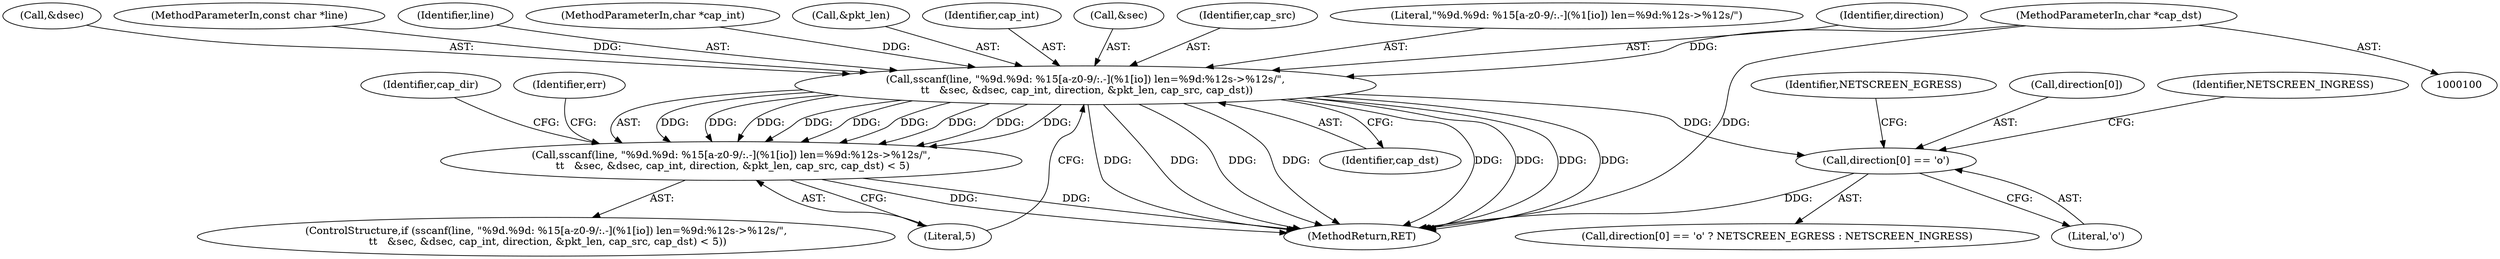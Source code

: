 digraph "0_wireshark_6a140eca7b78b230f1f90a739a32257476513c78_2@pointer" {
"1000105" [label="(MethodParameterIn,char *cap_dst)"];
"1000128" [label="(Call,sscanf(line, \"%9d.%9d: %15[a-z0-9/:.-](%1[io]) len=%9d:%12s->%12s/\",\n \t\t   &sec, &dsec, cap_int, direction, &pkt_len, cap_src, cap_dst))"];
"1000127" [label="(Call,sscanf(line, \"%9d.%9d: %15[a-z0-9/:.-](%1[io]) len=%9d:%12s->%12s/\",\n \t\t   &sec, &dsec, cap_int, direction, &pkt_len, cap_src, cap_dst) < 5)"];
"1000159" [label="(Call,direction[0] == 'o')"];
"1000126" [label="(ControlStructure,if (sscanf(line, \"%9d.%9d: %15[a-z0-9/:.-](%1[io]) len=%9d:%12s->%12s/\",\n \t\t   &sec, &dsec, cap_int, direction, &pkt_len, cap_src, cap_dst) < 5))"];
"1000128" [label="(Call,sscanf(line, \"%9d.%9d: %15[a-z0-9/:.-](%1[io]) len=%9d:%12s->%12s/\",\n \t\t   &sec, &dsec, cap_int, direction, &pkt_len, cap_src, cap_dst))"];
"1000163" [label="(Literal,'o')"];
"1000145" [label="(Identifier,err)"];
"1000127" [label="(Call,sscanf(line, \"%9d.%9d: %15[a-z0-9/:.-](%1[io]) len=%9d:%12s->%12s/\",\n \t\t   &sec, &dsec, cap_int, direction, &pkt_len, cap_src, cap_dst) < 5)"];
"1000189" [label="(MethodReturn,RET)"];
"1000137" [label="(Call,&pkt_len)"];
"1000159" [label="(Call,direction[0] == 'o')"];
"1000135" [label="(Identifier,cap_int)"];
"1000131" [label="(Call,&sec)"];
"1000139" [label="(Identifier,cap_src)"];
"1000130" [label="(Literal,\"%9d.%9d: %15[a-z0-9/:.-](%1[io]) len=%9d:%12s->%12s/\")"];
"1000136" [label="(Identifier,direction)"];
"1000164" [label="(Identifier,NETSCREEN_EGRESS)"];
"1000160" [label="(Call,direction[0])"];
"1000133" [label="(Call,&dsec)"];
"1000105" [label="(MethodParameterIn,char *cap_dst)"];
"1000165" [label="(Identifier,NETSCREEN_INGRESS)"];
"1000158" [label="(Call,direction[0] == 'o' ? NETSCREEN_EGRESS : NETSCREEN_INGRESS)"];
"1000102" [label="(MethodParameterIn,const char *line)"];
"1000129" [label="(Identifier,line)"];
"1000141" [label="(Literal,5)"];
"1000140" [label="(Identifier,cap_dst)"];
"1000157" [label="(Identifier,cap_dir)"];
"1000103" [label="(MethodParameterIn,char *cap_int)"];
"1000105" -> "1000100"  [label="AST: "];
"1000105" -> "1000189"  [label="DDG: "];
"1000105" -> "1000128"  [label="DDG: "];
"1000128" -> "1000127"  [label="AST: "];
"1000128" -> "1000140"  [label="CFG: "];
"1000129" -> "1000128"  [label="AST: "];
"1000130" -> "1000128"  [label="AST: "];
"1000131" -> "1000128"  [label="AST: "];
"1000133" -> "1000128"  [label="AST: "];
"1000135" -> "1000128"  [label="AST: "];
"1000136" -> "1000128"  [label="AST: "];
"1000137" -> "1000128"  [label="AST: "];
"1000139" -> "1000128"  [label="AST: "];
"1000140" -> "1000128"  [label="AST: "];
"1000141" -> "1000128"  [label="CFG: "];
"1000128" -> "1000189"  [label="DDG: "];
"1000128" -> "1000189"  [label="DDG: "];
"1000128" -> "1000189"  [label="DDG: "];
"1000128" -> "1000189"  [label="DDG: "];
"1000128" -> "1000189"  [label="DDG: "];
"1000128" -> "1000189"  [label="DDG: "];
"1000128" -> "1000189"  [label="DDG: "];
"1000128" -> "1000189"  [label="DDG: "];
"1000128" -> "1000127"  [label="DDG: "];
"1000128" -> "1000127"  [label="DDG: "];
"1000128" -> "1000127"  [label="DDG: "];
"1000128" -> "1000127"  [label="DDG: "];
"1000128" -> "1000127"  [label="DDG: "];
"1000128" -> "1000127"  [label="DDG: "];
"1000128" -> "1000127"  [label="DDG: "];
"1000128" -> "1000127"  [label="DDG: "];
"1000128" -> "1000127"  [label="DDG: "];
"1000102" -> "1000128"  [label="DDG: "];
"1000103" -> "1000128"  [label="DDG: "];
"1000128" -> "1000159"  [label="DDG: "];
"1000127" -> "1000126"  [label="AST: "];
"1000127" -> "1000141"  [label="CFG: "];
"1000141" -> "1000127"  [label="AST: "];
"1000145" -> "1000127"  [label="CFG: "];
"1000157" -> "1000127"  [label="CFG: "];
"1000127" -> "1000189"  [label="DDG: "];
"1000127" -> "1000189"  [label="DDG: "];
"1000159" -> "1000158"  [label="AST: "];
"1000159" -> "1000163"  [label="CFG: "];
"1000160" -> "1000159"  [label="AST: "];
"1000163" -> "1000159"  [label="AST: "];
"1000164" -> "1000159"  [label="CFG: "];
"1000165" -> "1000159"  [label="CFG: "];
"1000159" -> "1000189"  [label="DDG: "];
}
